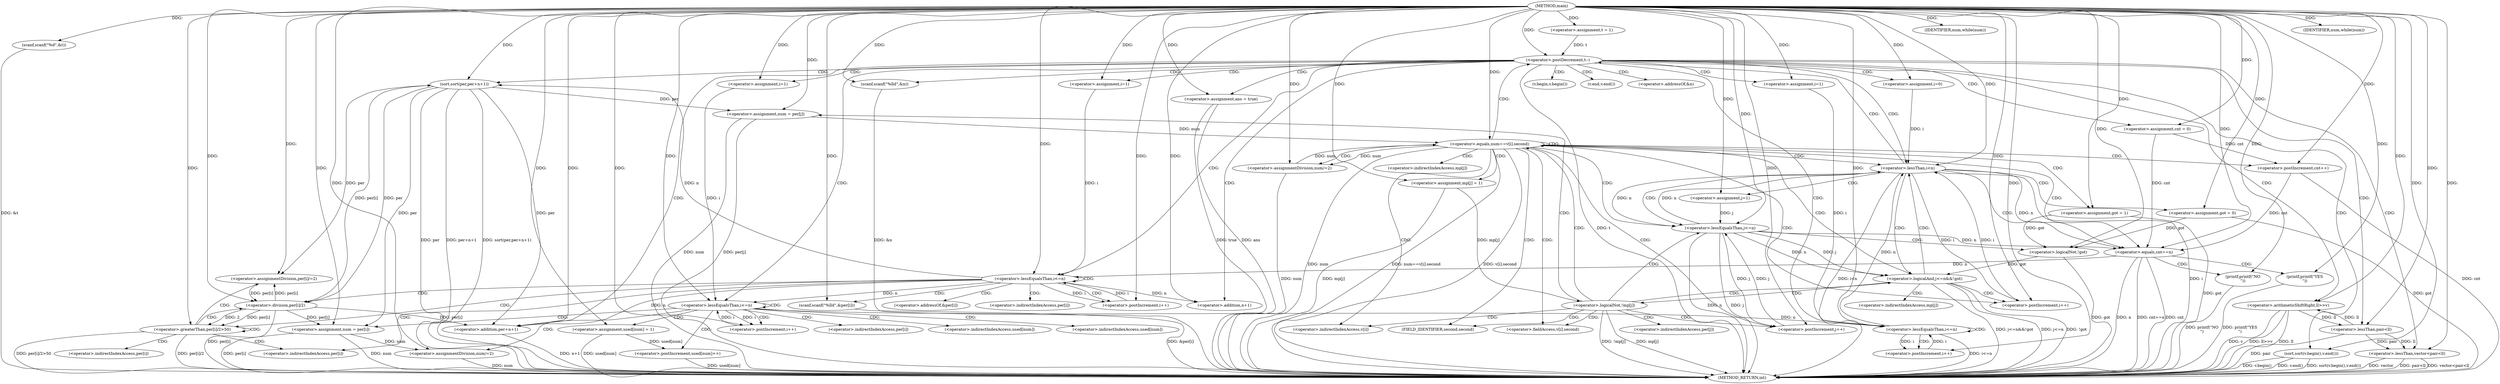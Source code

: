 digraph "main" {  
"1000102" [label = "(METHOD,main)" ]
"1000300" [label = "(METHOD_RETURN,int)" ]
"1000105" [label = "(<operator>.assignment,t = 1)" ]
"1000108" [label = "(scanf,scanf(\"%d\",&t))" ]
"1000113" [label = "(<operator>.postDecrement,t--)" ]
"1000120" [label = "(<operator>.assignment,ans = true)" ]
"1000123" [label = "(scanf,scanf(\"%lld\",&n))" ]
"1000157" [label = "(sort,sort(per,per+n+1))" ]
"1000217" [label = "(sort,sort(v.begin(),v.end()))" ]
"1000221" [label = "(<operator>.assignment,cnt = 0)" ]
"1000128" [label = "(<operator>.assignment,i=1)" ]
"1000131" [label = "(<operator>.lessEqualsThan,i<=n)" ]
"1000134" [label = "(<operator>.postIncrement,i++)" ]
"1000167" [label = "(<operator>.assignment,i=1)" ]
"1000170" [label = "(<operator>.lessEqualsThan,i<=n)" ]
"1000173" [label = "(<operator>.postIncrement,i++)" ]
"1000198" [label = "(<operator>.lessThan,vector<pair<ll)" ]
"1000203" [label = "(<operator>.arithmeticShiftRight,ll>>v)" ]
"1000207" [label = "(<operator>.assignment,i=1)" ]
"1000210" [label = "(<operator>.lessEqualsThan,i<=n)" ]
"1000213" [label = "(<operator>.postIncrement,i++)" ]
"1000225" [label = "(<operator>.assignment,i=0)" ]
"1000228" [label = "(<operator>.lessThan,i<n)" ]
"1000231" [label = "(<operator>.postIncrement,i++)" ]
"1000291" [label = "(<operator>.equals,cnt==n)" ]
"1000137" [label = "(scanf,scanf(\"%lld\",&per[i]))" ]
"1000159" [label = "(<operator>.addition,per+n+1)" ]
"1000177" [label = "(<operator>.assignment,num = per[i])" ]
"1000182" [label = "(<operator>.assignment,used[num] = 1)" ]
"1000235" [label = "(<operator>.assignment,got = 0)" ]
"1000295" [label = "(printf,printf(\"YES\n\"))" ]
"1000298" [label = "(printf,printf(\"NO\n\"))" ]
"1000144" [label = "(<operator>.greaterThan,per[i]/2>50)" ]
"1000161" [label = "(<operator>.addition,n+1)" ]
"1000188" [label = "(IDENTIFIER,num,while(num))" ]
"1000200" [label = "(<operator>.lessThan,pair<ll)" ]
"1000239" [label = "(<operator>.assignment,j=1)" ]
"1000242" [label = "(<operator>.logicalAnd,j<=n&&!got)" ]
"1000248" [label = "(<operator>.postIncrement,j++)" ]
"1000152" [label = "(<operator>.assignmentDivision,per[i]/=2)" ]
"1000190" [label = "(<operator>.assignmentDivision,num/=2)" ]
"1000193" [label = "(<operator>.postIncrement,used[num]++)" ]
"1000145" [label = "(<operator>.division,per[i]/2)" ]
"1000243" [label = "(<operator>.lessEqualsThan,j<=n)" ]
"1000246" [label = "(<operator>.logicalNot,!got)" ]
"1000252" [label = "(<operator>.logicalNot,!mp[j])" ]
"1000258" [label = "(<operator>.assignment,num = per[j])" ]
"1000264" [label = "(IDENTIFIER,num,while(num))" ]
"1000267" [label = "(<operator>.equals,num==v[i].second)" ]
"1000275" [label = "(<operator>.postIncrement,cnt++)" ]
"1000277" [label = "(<operator>.assignment,mp[j] = 1)" ]
"1000282" [label = "(<operator>.assignment,got = 1)" ]
"1000287" [label = "(<operator>.assignmentDivision,num/=2)" ]
"1000125" [label = "(<operator>.addressOf,&n)" ]
"1000218" [label = "(v.begin,v.begin())" ]
"1000219" [label = "(v.end,v.end())" ]
"1000139" [label = "(<operator>.addressOf,&per[i])" ]
"1000179" [label = "(<operator>.indirectIndexAccess,per[i])" ]
"1000183" [label = "(<operator>.indirectIndexAccess,used[num])" ]
"1000140" [label = "(<operator>.indirectIndexAccess,per[i])" ]
"1000146" [label = "(<operator>.indirectIndexAccess,per[i])" ]
"1000153" [label = "(<operator>.indirectIndexAccess,per[i])" ]
"1000194" [label = "(<operator>.indirectIndexAccess,used[num])" ]
"1000253" [label = "(<operator>.indirectIndexAccess,mp[j])" ]
"1000260" [label = "(<operator>.indirectIndexAccess,per[j])" ]
"1000269" [label = "(<operator>.fieldAccess,v[i].second)" ]
"1000270" [label = "(<operator>.indirectIndexAccess,v[i])" ]
"1000273" [label = "(FIELD_IDENTIFIER,second,second)" ]
"1000278" [label = "(<operator>.indirectIndexAccess,mp[j])" ]
  "1000108" -> "1000300"  [ label = "DDG: &t"] 
  "1000113" -> "1000300"  [ label = "DDG: t"] 
  "1000120" -> "1000300"  [ label = "DDG: ans"] 
  "1000123" -> "1000300"  [ label = "DDG: &n"] 
  "1000157" -> "1000300"  [ label = "DDG: per"] 
  "1000159" -> "1000300"  [ label = "DDG: n+1"] 
  "1000157" -> "1000300"  [ label = "DDG: per+n+1"] 
  "1000157" -> "1000300"  [ label = "DDG: sort(per,per+n+1)"] 
  "1000198" -> "1000300"  [ label = "DDG: pair<ll"] 
  "1000198" -> "1000300"  [ label = "DDG: vector<pair<ll"] 
  "1000203" -> "1000300"  [ label = "DDG: ll"] 
  "1000203" -> "1000300"  [ label = "DDG: v"] 
  "1000203" -> "1000300"  [ label = "DDG: ll>>v"] 
  "1000210" -> "1000300"  [ label = "DDG: i<=n"] 
  "1000217" -> "1000300"  [ label = "DDG: v.begin()"] 
  "1000217" -> "1000300"  [ label = "DDG: v.end()"] 
  "1000217" -> "1000300"  [ label = "DDG: sort(v.begin(),v.end())"] 
  "1000228" -> "1000300"  [ label = "DDG: i"] 
  "1000228" -> "1000300"  [ label = "DDG: i<n"] 
  "1000235" -> "1000300"  [ label = "DDG: got"] 
  "1000243" -> "1000300"  [ label = "DDG: j"] 
  "1000243" -> "1000300"  [ label = "DDG: n"] 
  "1000242" -> "1000300"  [ label = "DDG: j<=n"] 
  "1000246" -> "1000300"  [ label = "DDG: got"] 
  "1000242" -> "1000300"  [ label = "DDG: !got"] 
  "1000242" -> "1000300"  [ label = "DDG: j<=n&&!got"] 
  "1000252" -> "1000300"  [ label = "DDG: mp[j]"] 
  "1000252" -> "1000300"  [ label = "DDG: !mp[j]"] 
  "1000258" -> "1000300"  [ label = "DDG: num"] 
  "1000258" -> "1000300"  [ label = "DDG: per[j]"] 
  "1000267" -> "1000300"  [ label = "DDG: num"] 
  "1000267" -> "1000300"  [ label = "DDG: v[i].second"] 
  "1000267" -> "1000300"  [ label = "DDG: num==v[i].second"] 
  "1000287" -> "1000300"  [ label = "DDG: num"] 
  "1000275" -> "1000300"  [ label = "DDG: cnt"] 
  "1000277" -> "1000300"  [ label = "DDG: mp[j]"] 
  "1000282" -> "1000300"  [ label = "DDG: got"] 
  "1000291" -> "1000300"  [ label = "DDG: cnt"] 
  "1000291" -> "1000300"  [ label = "DDG: n"] 
  "1000291" -> "1000300"  [ label = "DDG: cnt==n"] 
  "1000298" -> "1000300"  [ label = "DDG: printf(\"NO\n\")"] 
  "1000295" -> "1000300"  [ label = "DDG: printf(\"YES\n\")"] 
  "1000177" -> "1000300"  [ label = "DDG: num"] 
  "1000177" -> "1000300"  [ label = "DDG: per[i]"] 
  "1000182" -> "1000300"  [ label = "DDG: used[num]"] 
  "1000190" -> "1000300"  [ label = "DDG: num"] 
  "1000193" -> "1000300"  [ label = "DDG: used[num]"] 
  "1000137" -> "1000300"  [ label = "DDG: &per[i]"] 
  "1000145" -> "1000300"  [ label = "DDG: per[i]"] 
  "1000144" -> "1000300"  [ label = "DDG: per[i]/2"] 
  "1000144" -> "1000300"  [ label = "DDG: per[i]/2>50"] 
  "1000120" -> "1000300"  [ label = "DDG: true"] 
  "1000198" -> "1000300"  [ label = "DDG: vector"] 
  "1000200" -> "1000300"  [ label = "DDG: pair"] 
  "1000102" -> "1000105"  [ label = "DDG: "] 
  "1000102" -> "1000108"  [ label = "DDG: "] 
  "1000105" -> "1000113"  [ label = "DDG: t"] 
  "1000102" -> "1000113"  [ label = "DDG: "] 
  "1000102" -> "1000120"  [ label = "DDG: "] 
  "1000102" -> "1000123"  [ label = "DDG: "] 
  "1000102" -> "1000221"  [ label = "DDG: "] 
  "1000102" -> "1000128"  [ label = "DDG: "] 
  "1000145" -> "1000157"  [ label = "DDG: per[i]"] 
  "1000102" -> "1000157"  [ label = "DDG: "] 
  "1000131" -> "1000157"  [ label = "DDG: n"] 
  "1000102" -> "1000167"  [ label = "DDG: "] 
  "1000102" -> "1000207"  [ label = "DDG: "] 
  "1000102" -> "1000217"  [ label = "DDG: "] 
  "1000102" -> "1000225"  [ label = "DDG: "] 
  "1000128" -> "1000131"  [ label = "DDG: i"] 
  "1000134" -> "1000131"  [ label = "DDG: i"] 
  "1000102" -> "1000131"  [ label = "DDG: "] 
  "1000291" -> "1000131"  [ label = "DDG: n"] 
  "1000131" -> "1000134"  [ label = "DDG: i"] 
  "1000102" -> "1000134"  [ label = "DDG: "] 
  "1000102" -> "1000137"  [ label = "DDG: "] 
  "1000157" -> "1000159"  [ label = "DDG: per"] 
  "1000145" -> "1000159"  [ label = "DDG: per[i]"] 
  "1000102" -> "1000159"  [ label = "DDG: "] 
  "1000131" -> "1000159"  [ label = "DDG: n"] 
  "1000167" -> "1000170"  [ label = "DDG: i"] 
  "1000173" -> "1000170"  [ label = "DDG: i"] 
  "1000102" -> "1000170"  [ label = "DDG: "] 
  "1000131" -> "1000170"  [ label = "DDG: n"] 
  "1000170" -> "1000173"  [ label = "DDG: i"] 
  "1000102" -> "1000173"  [ label = "DDG: "] 
  "1000157" -> "1000177"  [ label = "DDG: per"] 
  "1000145" -> "1000177"  [ label = "DDG: per[i]"] 
  "1000102" -> "1000182"  [ label = "DDG: "] 
  "1000102" -> "1000198"  [ label = "DDG: "] 
  "1000200" -> "1000198"  [ label = "DDG: pair"] 
  "1000200" -> "1000198"  [ label = "DDG: ll"] 
  "1000200" -> "1000203"  [ label = "DDG: ll"] 
  "1000102" -> "1000203"  [ label = "DDG: "] 
  "1000207" -> "1000210"  [ label = "DDG: i"] 
  "1000213" -> "1000210"  [ label = "DDG: i"] 
  "1000102" -> "1000210"  [ label = "DDG: "] 
  "1000170" -> "1000210"  [ label = "DDG: n"] 
  "1000210" -> "1000213"  [ label = "DDG: i"] 
  "1000102" -> "1000213"  [ label = "DDG: "] 
  "1000225" -> "1000228"  [ label = "DDG: i"] 
  "1000231" -> "1000228"  [ label = "DDG: i"] 
  "1000102" -> "1000228"  [ label = "DDG: "] 
  "1000210" -> "1000228"  [ label = "DDG: n"] 
  "1000243" -> "1000228"  [ label = "DDG: n"] 
  "1000228" -> "1000231"  [ label = "DDG: i"] 
  "1000102" -> "1000231"  [ label = "DDG: "] 
  "1000102" -> "1000235"  [ label = "DDG: "] 
  "1000221" -> "1000291"  [ label = "DDG: cnt"] 
  "1000275" -> "1000291"  [ label = "DDG: cnt"] 
  "1000102" -> "1000291"  [ label = "DDG: "] 
  "1000228" -> "1000291"  [ label = "DDG: n"] 
  "1000243" -> "1000291"  [ label = "DDG: n"] 
  "1000131" -> "1000161"  [ label = "DDG: n"] 
  "1000102" -> "1000161"  [ label = "DDG: "] 
  "1000102" -> "1000177"  [ label = "DDG: "] 
  "1000102" -> "1000188"  [ label = "DDG: "] 
  "1000102" -> "1000200"  [ label = "DDG: "] 
  "1000203" -> "1000200"  [ label = "DDG: ll"] 
  "1000102" -> "1000239"  [ label = "DDG: "] 
  "1000102" -> "1000295"  [ label = "DDG: "] 
  "1000102" -> "1000298"  [ label = "DDG: "] 
  "1000145" -> "1000144"  [ label = "DDG: per[i]"] 
  "1000145" -> "1000144"  [ label = "DDG: 2"] 
  "1000102" -> "1000144"  [ label = "DDG: "] 
  "1000102" -> "1000152"  [ label = "DDG: "] 
  "1000102" -> "1000190"  [ label = "DDG: "] 
  "1000243" -> "1000242"  [ label = "DDG: n"] 
  "1000243" -> "1000242"  [ label = "DDG: j"] 
  "1000246" -> "1000242"  [ label = "DDG: got"] 
  "1000243" -> "1000248"  [ label = "DDG: j"] 
  "1000102" -> "1000248"  [ label = "DDG: "] 
  "1000157" -> "1000145"  [ label = "DDG: per"] 
  "1000152" -> "1000145"  [ label = "DDG: per[i]"] 
  "1000102" -> "1000145"  [ label = "DDG: "] 
  "1000157" -> "1000152"  [ label = "DDG: per"] 
  "1000145" -> "1000152"  [ label = "DDG: per[i]"] 
  "1000177" -> "1000190"  [ label = "DDG: num"] 
  "1000182" -> "1000193"  [ label = "DDG: used[num]"] 
  "1000239" -> "1000243"  [ label = "DDG: j"] 
  "1000248" -> "1000243"  [ label = "DDG: j"] 
  "1000102" -> "1000243"  [ label = "DDG: "] 
  "1000228" -> "1000243"  [ label = "DDG: n"] 
  "1000235" -> "1000246"  [ label = "DDG: got"] 
  "1000282" -> "1000246"  [ label = "DDG: got"] 
  "1000102" -> "1000246"  [ label = "DDG: "] 
  "1000277" -> "1000252"  [ label = "DDG: mp[j]"] 
  "1000157" -> "1000258"  [ label = "DDG: per"] 
  "1000102" -> "1000258"  [ label = "DDG: "] 
  "1000102" -> "1000264"  [ label = "DDG: "] 
  "1000258" -> "1000267"  [ label = "DDG: num"] 
  "1000287" -> "1000267"  [ label = "DDG: num"] 
  "1000102" -> "1000267"  [ label = "DDG: "] 
  "1000102" -> "1000277"  [ label = "DDG: "] 
  "1000102" -> "1000282"  [ label = "DDG: "] 
  "1000102" -> "1000287"  [ label = "DDG: "] 
  "1000221" -> "1000275"  [ label = "DDG: cnt"] 
  "1000102" -> "1000275"  [ label = "DDG: "] 
  "1000267" -> "1000287"  [ label = "DDG: num"] 
  "1000113" -> "1000125"  [ label = "CDG: "] 
  "1000113" -> "1000200"  [ label = "CDG: "] 
  "1000113" -> "1000221"  [ label = "CDG: "] 
  "1000113" -> "1000128"  [ label = "CDG: "] 
  "1000113" -> "1000161"  [ label = "CDG: "] 
  "1000113" -> "1000157"  [ label = "CDG: "] 
  "1000113" -> "1000219"  [ label = "CDG: "] 
  "1000113" -> "1000210"  [ label = "CDG: "] 
  "1000113" -> "1000120"  [ label = "CDG: "] 
  "1000113" -> "1000167"  [ label = "CDG: "] 
  "1000113" -> "1000123"  [ label = "CDG: "] 
  "1000113" -> "1000217"  [ label = "CDG: "] 
  "1000113" -> "1000198"  [ label = "CDG: "] 
  "1000113" -> "1000225"  [ label = "CDG: "] 
  "1000113" -> "1000131"  [ label = "CDG: "] 
  "1000113" -> "1000207"  [ label = "CDG: "] 
  "1000113" -> "1000159"  [ label = "CDG: "] 
  "1000113" -> "1000203"  [ label = "CDG: "] 
  "1000113" -> "1000218"  [ label = "CDG: "] 
  "1000113" -> "1000170"  [ label = "CDG: "] 
  "1000113" -> "1000228"  [ label = "CDG: "] 
  "1000131" -> "1000139"  [ label = "CDG: "] 
  "1000131" -> "1000144"  [ label = "CDG: "] 
  "1000131" -> "1000145"  [ label = "CDG: "] 
  "1000131" -> "1000146"  [ label = "CDG: "] 
  "1000131" -> "1000131"  [ label = "CDG: "] 
  "1000131" -> "1000137"  [ label = "CDG: "] 
  "1000131" -> "1000140"  [ label = "CDG: "] 
  "1000131" -> "1000134"  [ label = "CDG: "] 
  "1000170" -> "1000182"  [ label = "CDG: "] 
  "1000170" -> "1000183"  [ label = "CDG: "] 
  "1000170" -> "1000179"  [ label = "CDG: "] 
  "1000170" -> "1000173"  [ label = "CDG: "] 
  "1000170" -> "1000170"  [ label = "CDG: "] 
  "1000170" -> "1000177"  [ label = "CDG: "] 
  "1000170" -> "1000190"  [ label = "CDG: "] 
  "1000170" -> "1000194"  [ label = "CDG: "] 
  "1000170" -> "1000193"  [ label = "CDG: "] 
  "1000210" -> "1000210"  [ label = "CDG: "] 
  "1000210" -> "1000213"  [ label = "CDG: "] 
  "1000228" -> "1000291"  [ label = "CDG: "] 
  "1000228" -> "1000243"  [ label = "CDG: "] 
  "1000228" -> "1000242"  [ label = "CDG: "] 
  "1000228" -> "1000235"  [ label = "CDG: "] 
  "1000228" -> "1000239"  [ label = "CDG: "] 
  "1000228" -> "1000113"  [ label = "CDG: "] 
  "1000291" -> "1000298"  [ label = "CDG: "] 
  "1000291" -> "1000295"  [ label = "CDG: "] 
  "1000144" -> "1000144"  [ label = "CDG: "] 
  "1000144" -> "1000145"  [ label = "CDG: "] 
  "1000144" -> "1000146"  [ label = "CDG: "] 
  "1000144" -> "1000153"  [ label = "CDG: "] 
  "1000144" -> "1000152"  [ label = "CDG: "] 
  "1000242" -> "1000253"  [ label = "CDG: "] 
  "1000242" -> "1000252"  [ label = "CDG: "] 
  "1000242" -> "1000231"  [ label = "CDG: "] 
  "1000242" -> "1000228"  [ label = "CDG: "] 
  "1000243" -> "1000246"  [ label = "CDG: "] 
  "1000252" -> "1000258"  [ label = "CDG: "] 
  "1000252" -> "1000260"  [ label = "CDG: "] 
  "1000252" -> "1000243"  [ label = "CDG: "] 
  "1000252" -> "1000242"  [ label = "CDG: "] 
  "1000252" -> "1000248"  [ label = "CDG: "] 
  "1000252" -> "1000269"  [ label = "CDG: "] 
  "1000252" -> "1000273"  [ label = "CDG: "] 
  "1000252" -> "1000270"  [ label = "CDG: "] 
  "1000252" -> "1000267"  [ label = "CDG: "] 
  "1000267" -> "1000277"  [ label = "CDG: "] 
  "1000267" -> "1000282"  [ label = "CDG: "] 
  "1000267" -> "1000278"  [ label = "CDG: "] 
  "1000267" -> "1000287"  [ label = "CDG: "] 
  "1000267" -> "1000275"  [ label = "CDG: "] 
  "1000267" -> "1000291"  [ label = "CDG: "] 
  "1000267" -> "1000243"  [ label = "CDG: "] 
  "1000267" -> "1000242"  [ label = "CDG: "] 
  "1000267" -> "1000248"  [ label = "CDG: "] 
  "1000267" -> "1000113"  [ label = "CDG: "] 
  "1000267" -> "1000231"  [ label = "CDG: "] 
  "1000267" -> "1000228"  [ label = "CDG: "] 
  "1000267" -> "1000269"  [ label = "CDG: "] 
  "1000267" -> "1000273"  [ label = "CDG: "] 
  "1000267" -> "1000270"  [ label = "CDG: "] 
  "1000267" -> "1000267"  [ label = "CDG: "] 
}
